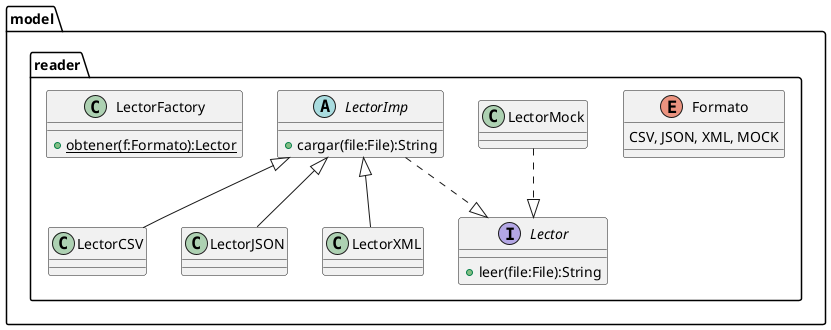 @startuml Lector
    package model{
        package reader{
            enum Formato{
                CSV, JSON, XML, MOCK
            }

            class LectorCSV{

            }

            class LectorJSON{

            }

            class LectorXML{

            }

            class LectorMock{

            }

            abstract LectorImp{
                + cargar(file:File):String
            }

            interface Lector{
                + leer(file:File):String
            }


            class LectorFactory{
               + {static} obtener(f:Formato):Lector
            }



        }
    }
        LectorImp <|-- LectorCSV
        LectorImp <|-- LectorJSON
        LectorImp <|-- LectorXML
        LectorImp ..|> Lector
        LectorMock ..|> Lector
@enduml